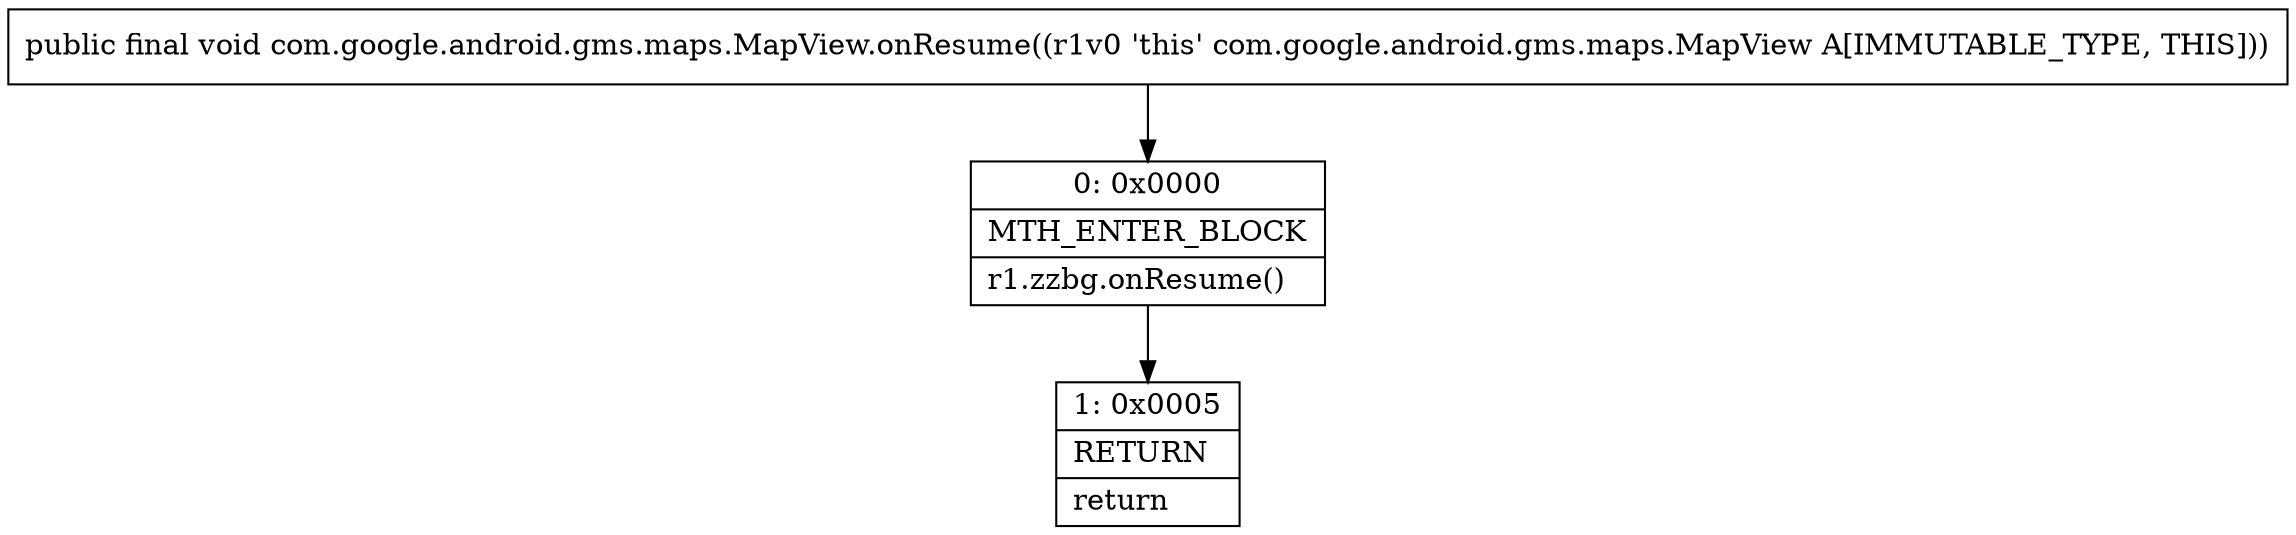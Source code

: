 digraph "CFG forcom.google.android.gms.maps.MapView.onResume()V" {
Node_0 [shape=record,label="{0\:\ 0x0000|MTH_ENTER_BLOCK\l|r1.zzbg.onResume()\l}"];
Node_1 [shape=record,label="{1\:\ 0x0005|RETURN\l|return\l}"];
MethodNode[shape=record,label="{public final void com.google.android.gms.maps.MapView.onResume((r1v0 'this' com.google.android.gms.maps.MapView A[IMMUTABLE_TYPE, THIS])) }"];
MethodNode -> Node_0;
Node_0 -> Node_1;
}

